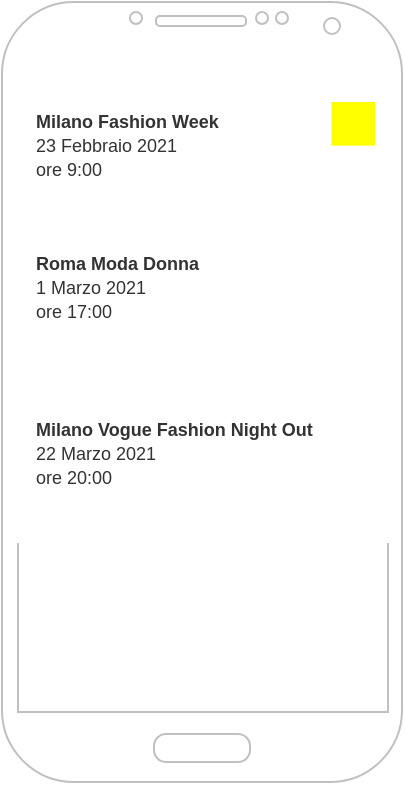<mxfile version="14.2.7" type="github">
  <diagram id="yqhHKjv8DTa1UdCs9VWj" name="Page-1">
    <mxGraphModel dx="679" dy="370" grid="1" gridSize="10" guides="1" tooltips="1" connect="1" arrows="1" fold="1" page="1" pageScale="1" pageWidth="1169" pageHeight="827" math="0" shadow="0">
      <root>
        <mxCell id="0" />
        <mxCell id="1" parent="0" />
        <mxCell id="q_aD0TMkDNw_w8qsBwWm-1" value="" style="verticalLabelPosition=bottom;verticalAlign=top;html=1;shadow=0;dashed=0;strokeWidth=1;shape=mxgraph.android.phone2;strokeColor=#c0c0c0;" vertex="1" parent="1">
          <mxGeometry x="420" y="90" width="200" height="390" as="geometry" />
        </mxCell>
        <mxCell id="q_aD0TMkDNw_w8qsBwWm-2" value="" style="strokeWidth=1;html=1;shadow=0;dashed=0;shape=mxgraph.android.rrect;rSize=0;fillColor=#FFFFFF;strokeColor=#FFFFFF;" vertex="1" parent="1">
          <mxGeometry x="425" y="130" width="190" height="230" as="geometry" />
        </mxCell>
        <mxCell id="q_aD0TMkDNw_w8qsBwWm-3" value="&lt;font size=&quot;1&quot;&gt;&lt;span style=&quot;font-size: 9px&quot;&gt;&lt;b&gt;Milano Fashion Week&amp;nbsp;&lt;/b&gt;&lt;br&gt;23 Febbraio 2021&lt;br&gt;ore 9:00&amp;nbsp;&lt;br&gt;&lt;/span&gt;&lt;/font&gt;" style="strokeColor=inherit;fillColor=inherit;gradientColor=inherit;strokeWidth=1;html=1;shadow=0;dashed=0;shape=mxgraph.android.rrect;rSize=0;align=left;spacingLeft=10;fontSize=8;fontColor=#333333;" vertex="1" parent="q_aD0TMkDNw_w8qsBwWm-2">
          <mxGeometry y="-8.08" width="190" height="78.08" as="geometry" />
        </mxCell>
        <mxCell id="q_aD0TMkDNw_w8qsBwWm-4" value="&lt;font size=&quot;1&quot;&gt;&lt;span style=&quot;font-size: 9px&quot;&gt;&lt;b&gt;Roma Moda Donna&lt;/b&gt;&lt;br&gt;1 Marzo 2021&lt;br&gt;ore 17:00&amp;nbsp;&lt;br&gt;&lt;/span&gt;&lt;/font&gt;" style="strokeColor=inherit;fillColor=inherit;gradientColor=inherit;strokeWidth=1;html=1;shadow=0;dashed=0;shape=mxgraph.android.rrect;rSize=0;align=left;spacingLeft=10;fontSize=8;fontColor=#333333;" vertex="1" parent="q_aD0TMkDNw_w8qsBwWm-2">
          <mxGeometry y="64.62" width="190" height="75.38" as="geometry" />
        </mxCell>
        <mxCell id="q_aD0TMkDNw_w8qsBwWm-5" value="&lt;font size=&quot;1&quot;&gt;&lt;span style=&quot;font-size: 9px&quot;&gt;&lt;b&gt;Milano Vogue Fashion Night Out&amp;nbsp;&lt;/b&gt;&lt;br&gt;22 Marzo 2021&lt;br&gt;ore 20:00&amp;nbsp;&lt;br&gt;&lt;/span&gt;&lt;/font&gt;" style="strokeColor=inherit;fillColor=inherit;gradientColor=inherit;strokeWidth=1;html=1;shadow=0;dashed=0;shape=mxgraph.android.rrect;rSize=0;align=left;spacingLeft=10;fontSize=8;fontColor=#333333;" vertex="1" parent="q_aD0TMkDNw_w8qsBwWm-2">
          <mxGeometry y="140" width="190" height="90" as="geometry" />
        </mxCell>
        <mxCell id="q_aD0TMkDNw_w8qsBwWm-11" value="" style="shape=image;html=1;verticalAlign=top;verticalLabelPosition=bottom;labelBackgroundColor=#ffffff;imageAspect=0;aspect=fixed;image=https://cdn4.iconfinder.com/data/icons/36-slim-icons/87/star.png;imageBackground=#FFFF00;" vertex="1" parent="q_aD0TMkDNw_w8qsBwWm-2">
          <mxGeometry x="159.67" y="10.004" width="21.808" height="21.808" as="geometry" />
        </mxCell>
        <mxCell id="q_aD0TMkDNw_w8qsBwWm-13" value="" style="shape=image;html=1;verticalAlign=top;verticalLabelPosition=bottom;labelBackgroundColor=#ffffff;imageAspect=0;aspect=fixed;image=https://cdn4.iconfinder.com/data/icons/36-slim-icons/87/star.png" vertex="1" parent="q_aD0TMkDNw_w8qsBwWm-2">
          <mxGeometry x="157.25" y="80" width="19.95" height="19.95" as="geometry" />
        </mxCell>
        <mxCell id="q_aD0TMkDNw_w8qsBwWm-15" value="" style="shape=image;html=1;verticalAlign=top;verticalLabelPosition=bottom;labelBackgroundColor=#ffffff;imageAspect=0;aspect=fixed;image=https://cdn4.iconfinder.com/data/icons/36-slim-icons/87/star.png" vertex="1" parent="q_aD0TMkDNw_w8qsBwWm-2">
          <mxGeometry x="157.25" y="160" width="24.23" height="24.23" as="geometry" />
        </mxCell>
      </root>
    </mxGraphModel>
  </diagram>
</mxfile>

